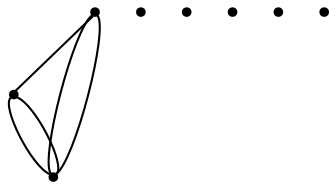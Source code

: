 graph {
  node [shape=point,comment="{\"directed\":false,\"doi\":\"10.1007/978-3-031-49272-3_21\",\"figure\":\"5 (3)\"}"]

  v0 [pos="410.6570855313185,766.4763953798725"]
  v1 [pos="345.2341737770395,701.0574012208644"]
  v2 [pos="279.8154270641196,766.4763953798725"]
  v3 [pos="737.7550000343814,701.0574012208644"]
  v4 [pos="672.3362533214616,766.4763953798724"]
  v5 [pos="606.9175066085418,701.0574012208644"]
  v6 [pos="541.4945630600538,766.4763953798724"]
  v7 [pos="476.0758322442384,701.0574012208644"]

  v0 -- v2 [id="-1",pos="410.6570855313185,766.4763953798725 410.65292048995934,802.6067007443877 381.3649219477351,831.8943403428474 345.2341737770395,831.8943403428474 309.0992287707758,831.8943403428474 279.8154270641196,802.6067007443877 279.8154270641196,766.4763953798725"]
  v1 -- v0 [id="-2",pos="345.2341737770395,701.0574012208644 381.3649219477351,701.0584504168977 410.65292048995934,730.3418932312243 410.6570855313185,766.4763953798725"]
  v2 -- v1 [id="-3",pos="279.8154270641196,766.4763953798725 279.8154270641196,730.3418932312243 309.0992287707758,701.0584504168977 345.2341737770395,701.0574012208644"]
  v1 -- v0 [id="-14",pos="345.2341737770395,701.0574012208644 410.6570855313185,766.4763953798725 410.6570855313185,766.4763953798725 410.6570855313185,766.4763953798725"]
  v2 -- v1 [id="-15",pos="279.8154270641196,766.4763953798725 345.2341737770395,701.0574012208644 345.2341737770395,701.0574012208644 345.2341737770395,701.0574012208644"]
}